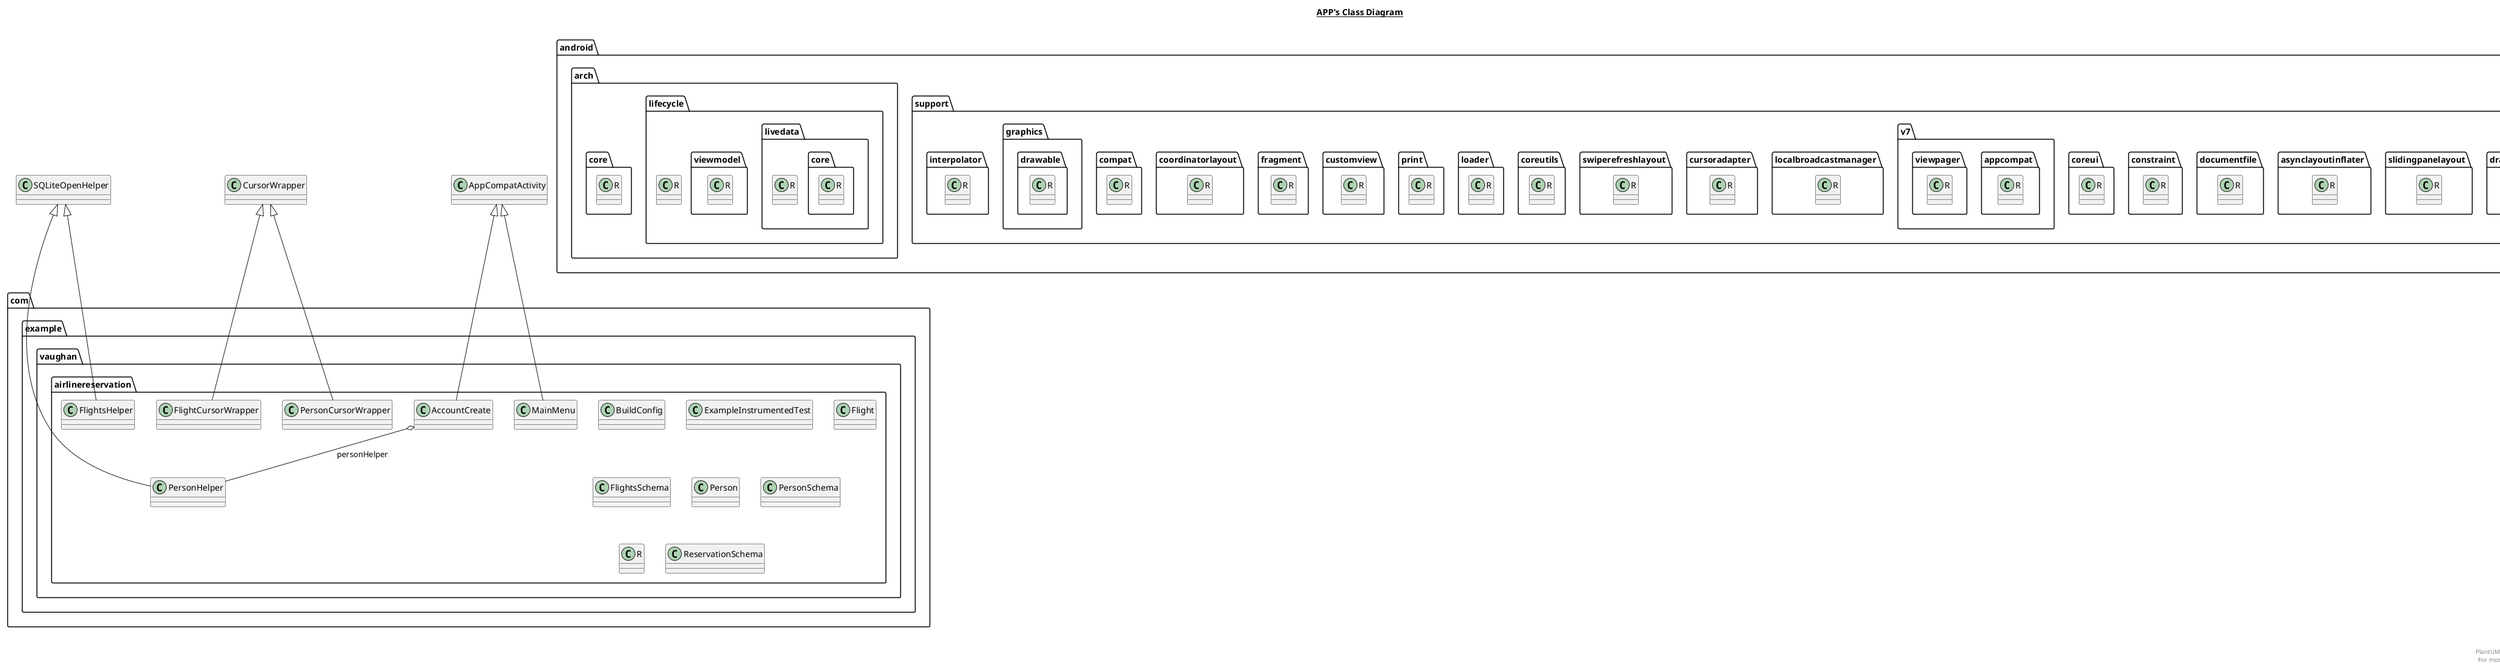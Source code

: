 @startuml

title __APP's Class Diagram__\n

  package com.example.vaughan.airlinereservation {
    class AccountCreate {
    }
  }
  

  package com.example.vaughan.airlinereservation {
    class BuildConfig {
    }
  }
  

  package com.example.vaughan.airlinereservation {
    class ExampleInstrumentedTest {
    }
  }
  

  package com.example.vaughan.airlinereservation {
    class Flight {
    }
  }
  

  package com.example.vaughan.airlinereservation {
    class FlightCursorWrapper {
    }
  }
  

  package com.example.vaughan.airlinereservation {
    class FlightsHelper {
    }
  }
  

  package com.example.vaughan.airlinereservation {
    class FlightsSchema {
    }
  }
  

  package com.example.vaughan.airlinereservation {
    class MainMenu {
    }
  }
  

  package com.example.vaughan.airlinereservation {
    class Person {
    }
  }
  

  package com.example.vaughan.airlinereservation {
    class PersonCursorWrapper {
    }
  }
  

  package com.example.vaughan.airlinereservation {
    class PersonHelper {
    }
  }
  

  package com.example.vaughan.airlinereservation {
    class PersonSchema {
    }
  }
  

  package android.support.drawerlayout {
    class R {
    }
  }
  

  package android.support.slidingpanelayout {
    class R {
    }
  }
  

  package android.support.asynclayoutinflater {
    class R {
    }
  }
  

  package androidx.versionedparcelable {
    class R {
    }
  }
  

  package android.support.documentfile {
    class R {
    }
  }
  

  package android.support.constraint {
    class R {
    }
  }
  

  package android.support.coreui {
    class R {
    }
  }
  

  package android.support.v7.appcompat {
    class R {
    }
  }
  

  package android.support.localbroadcastmanager {
    class R {
    }
  }
  

  package android.arch.lifecycle {
    package android.arch.lifecycle.livedata {
      class R {
      }
    }
  }
  

  package android.arch.lifecycle {
    package android.arch.lifecycle.viewmodel {
      class R {
      }
    }
  }
  

  package android.support.cursoradapter {
    class R {
    }
  }
  

  package android.support.swiperefreshlayout {
    class R {
    }
  }
  

  package android.support.coreutils {
    class R {
    }
  }
  

  package android.support.v7.viewpager {
    class R {
    }
  }
  

  package android.arch.lifecycle {
    package android.arch.lifecycle.livedata {
      package android.arch.lifecycle.livedata.core {
        class R {
        }
      }
    }
  }
  

  package android.support.loader {
    class R {
    }
  }
  

  package android.support.print {
    class R {
    }
  }
  

  package com.example.vaughan.airlinereservation {
    class R {
    }
  }
  

  package android.arch.lifecycle {
    class R {
    }
  }
  

  package android.support.customview {
    class R {
    }
  }
  

  package android.arch.core {
    class R {
    }
  }
  

  package android.support.fragment {
    class R {
    }
  }
  

  package android.support.coordinatorlayout {
    class R {
    }
  }
  

  package android.support.compat {
    class R {
    }
  }
  

  package android.support.graphics.drawable {
    class R {
    }
  }
  

  package android.support.interpolator {
    class R {
    }
  }
  

  package com.example.vaughan.airlinereservation {
    class ReservationSchema {
    }
  }
  

  AccountCreate -up-|> AppCompatActivity
  AccountCreate o-- PersonHelper : personHelper
  FlightCursorWrapper -up-|> CursorWrapper
  FlightsHelper -up-|> SQLiteOpenHelper
  MainMenu -up-|> AppCompatActivity
  PersonCursorWrapper -up-|> CursorWrapper
  PersonHelper -up-|> SQLiteOpenHelper


right footer


PlantUML diagram generated by SketchIt! (https://bitbucket.org/pmesmeur/sketch.it)
For more information about this tool, please contact philippe.mesmeur@gmail.com
endfooter

@enduml
